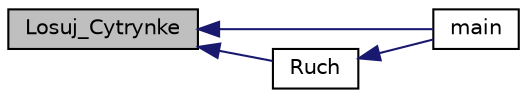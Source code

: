 digraph "Losuj_Cytrynke"
{
  edge [fontname="Helvetica",fontsize="10",labelfontname="Helvetica",labelfontsize="10"];
  node [fontname="Helvetica",fontsize="10",shape=record];
  rankdir="LR";
  Node1 [label="Losuj_Cytrynke",height=0.2,width=0.4,color="black", fillcolor="grey75", style="filled", fontcolor="black"];
  Node1 -> Node2 [dir="back",color="midnightblue",fontsize="10",style="solid",fontname="Helvetica"];
  Node2 [label="main",height=0.2,width=0.4,color="black", fillcolor="white", style="filled",URL="$main_8c.html#ae66f6b31b5ad750f1fe042a706a4e3d4"];
  Node1 -> Node3 [dir="back",color="midnightblue",fontsize="10",style="solid",fontname="Helvetica"];
  Node3 [label="Ruch",height=0.2,width=0.4,color="black", fillcolor="white", style="filled",URL="$main_8c.html#a35e2fdff523e2ee8ef8846d9b7515ae8"];
  Node3 -> Node2 [dir="back",color="midnightblue",fontsize="10",style="solid",fontname="Helvetica"];
}
